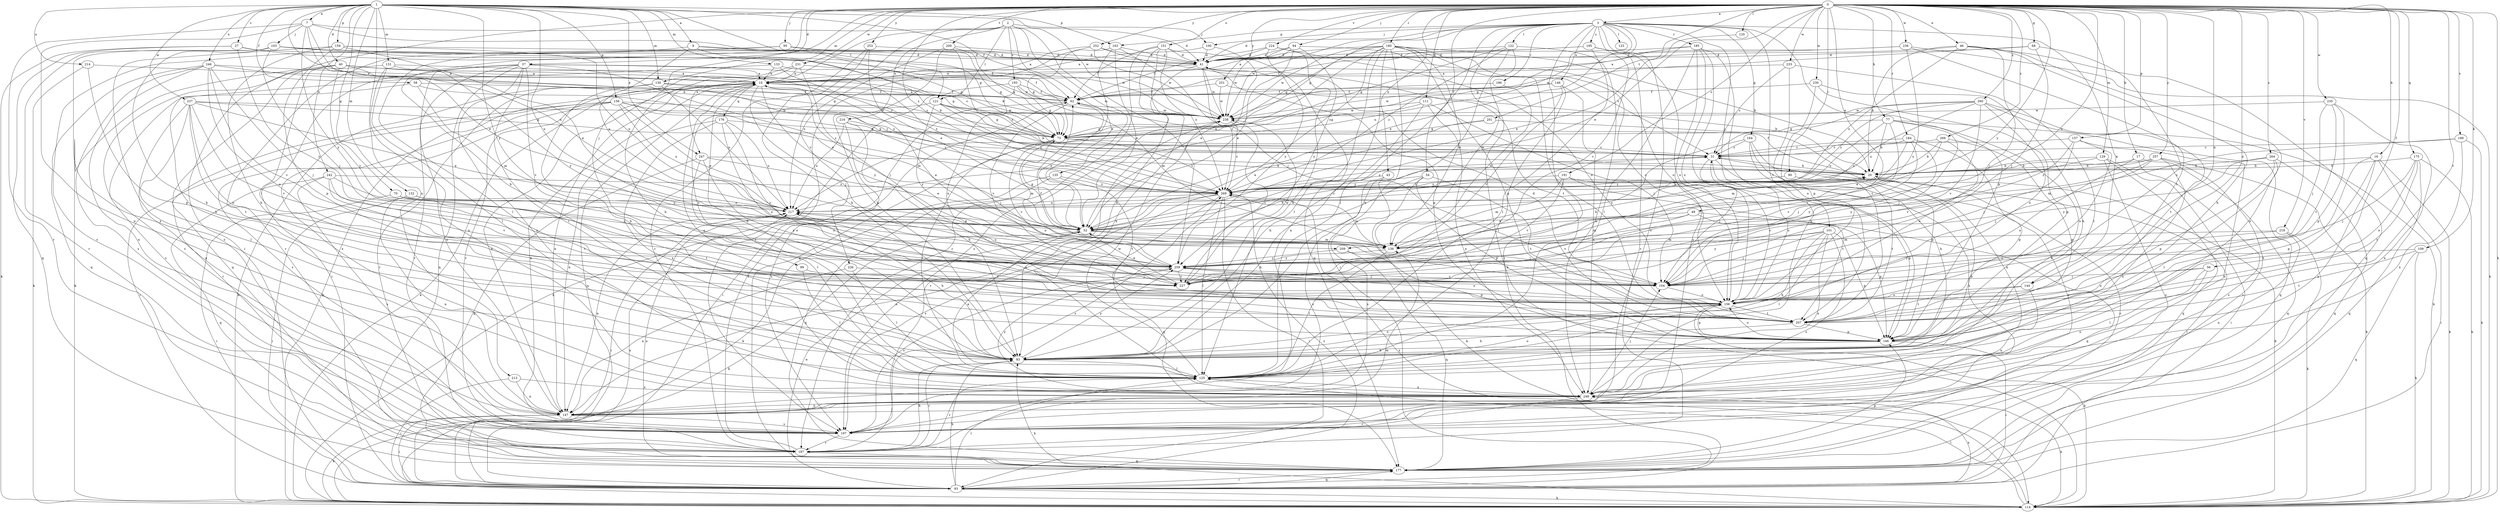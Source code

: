 strict digraph  {
0;
1;
2;
3;
7;
9;
10;
16;
17;
20;
27;
31;
37;
40;
41;
43;
46;
48;
52;
54;
56;
58;
62;
68;
70;
73;
77;
83;
90;
93;
94;
95;
99;
100;
101;
103;
104;
109;
111;
114;
120;
121;
122;
123;
125;
129;
130;
131;
132;
133;
135;
136;
144;
146;
147;
151;
156;
157;
158;
159;
163;
164;
166;
175;
176;
177;
180;
184;
185;
186;
187;
189;
191;
193;
195;
197;
200;
201;
207;
209;
213;
214;
216;
217;
218;
224;
226;
227;
230;
231;
233;
235;
236;
237;
238;
242;
246;
247;
248;
251;
252;
253;
257;
259;
260;
264;
266;
269;
0 -> 3  [label=a];
0 -> 16  [label=b];
0 -> 17  [label=b];
0 -> 37  [label=d];
0 -> 43  [label=e];
0 -> 46  [label=e];
0 -> 48  [label=e];
0 -> 52  [label=e];
0 -> 54  [label=f];
0 -> 56  [label=f];
0 -> 68  [label=g];
0 -> 77  [label=h];
0 -> 83  [label=h];
0 -> 90  [label=i];
0 -> 93  [label=i];
0 -> 94  [label=j];
0 -> 95  [label=j];
0 -> 99  [label=j];
0 -> 109  [label=k];
0 -> 111  [label=k];
0 -> 114  [label=k];
0 -> 120  [label=l];
0 -> 129  [label=m];
0 -> 130  [label=m];
0 -> 144  [label=n];
0 -> 151  [label=o];
0 -> 156  [label=o];
0 -> 157  [label=p];
0 -> 175  [label=q];
0 -> 180  [label=r];
0 -> 184  [label=r];
0 -> 189  [label=s];
0 -> 191  [label=s];
0 -> 200  [label=t];
0 -> 201  [label=t];
0 -> 207  [label=t];
0 -> 209  [label=u];
0 -> 218  [label=v];
0 -> 224  [label=v];
0 -> 230  [label=w];
0 -> 231  [label=w];
0 -> 233  [label=w];
0 -> 235  [label=w];
0 -> 236  [label=w];
0 -> 251  [label=y];
0 -> 252  [label=y];
0 -> 253  [label=y];
0 -> 257  [label=y];
0 -> 259  [label=y];
0 -> 260  [label=z];
0 -> 264  [label=z];
0 -> 266  [label=z];
0 -> 269  [label=z];
1 -> 7  [label=a];
1 -> 9  [label=a];
1 -> 20  [label=b];
1 -> 27  [label=c];
1 -> 40  [label=d];
1 -> 58  [label=f];
1 -> 62  [label=f];
1 -> 70  [label=g];
1 -> 121  [label=l];
1 -> 130  [label=m];
1 -> 131  [label=m];
1 -> 132  [label=m];
1 -> 133  [label=m];
1 -> 158  [label=p];
1 -> 159  [label=p];
1 -> 163  [label=p];
1 -> 209  [label=u];
1 -> 213  [label=u];
1 -> 214  [label=u];
1 -> 237  [label=w];
1 -> 238  [label=w];
1 -> 242  [label=x];
1 -> 246  [label=x];
1 -> 247  [label=x];
1 -> 259  [label=y];
2 -> 52  [label=e];
2 -> 100  [label=j];
2 -> 121  [label=l];
2 -> 135  [label=m];
2 -> 193  [label=s];
2 -> 216  [label=u];
2 -> 226  [label=v];
2 -> 247  [label=x];
2 -> 259  [label=y];
3 -> 41  [label=d];
3 -> 52  [label=e];
3 -> 73  [label=g];
3 -> 93  [label=i];
3 -> 100  [label=j];
3 -> 101  [label=j];
3 -> 114  [label=k];
3 -> 122  [label=l];
3 -> 123  [label=l];
3 -> 125  [label=l];
3 -> 144  [label=n];
3 -> 146  [label=n];
3 -> 163  [label=p];
3 -> 164  [label=p];
3 -> 166  [label=p];
3 -> 185  [label=r];
3 -> 186  [label=r];
3 -> 195  [label=s];
3 -> 197  [label=s];
3 -> 207  [label=t];
3 -> 217  [label=u];
3 -> 227  [label=v];
3 -> 238  [label=w];
7 -> 41  [label=d];
7 -> 52  [label=e];
7 -> 73  [label=g];
7 -> 103  [label=j];
7 -> 147  [label=n];
7 -> 187  [label=r];
7 -> 217  [label=u];
7 -> 259  [label=y];
9 -> 20  [label=b];
9 -> 41  [label=d];
9 -> 73  [label=g];
9 -> 197  [label=s];
9 -> 217  [label=u];
10 -> 62  [label=f];
10 -> 83  [label=h];
10 -> 104  [label=j];
10 -> 114  [label=k];
10 -> 136  [label=m];
10 -> 147  [label=n];
10 -> 176  [label=q];
10 -> 259  [label=y];
16 -> 20  [label=b];
16 -> 83  [label=h];
16 -> 93  [label=i];
16 -> 114  [label=k];
16 -> 166  [label=p];
16 -> 248  [label=x];
17 -> 20  [label=b];
17 -> 156  [label=o];
17 -> 177  [label=q];
17 -> 197  [label=s];
20 -> 62  [label=f];
20 -> 93  [label=i];
20 -> 114  [label=k];
20 -> 269  [label=z];
27 -> 41  [label=d];
27 -> 62  [label=f];
27 -> 114  [label=k];
27 -> 177  [label=q];
27 -> 259  [label=y];
31 -> 20  [label=b];
31 -> 104  [label=j];
31 -> 156  [label=o];
31 -> 197  [label=s];
37 -> 10  [label=a];
37 -> 52  [label=e];
37 -> 93  [label=i];
37 -> 125  [label=l];
37 -> 147  [label=n];
37 -> 177  [label=q];
37 -> 187  [label=r];
37 -> 227  [label=v];
37 -> 248  [label=x];
37 -> 269  [label=z];
40 -> 10  [label=a];
40 -> 31  [label=c];
40 -> 73  [label=g];
40 -> 114  [label=k];
40 -> 197  [label=s];
40 -> 207  [label=t];
40 -> 259  [label=y];
40 -> 269  [label=z];
41 -> 10  [label=a];
41 -> 166  [label=p];
41 -> 197  [label=s];
41 -> 207  [label=t];
41 -> 238  [label=w];
41 -> 269  [label=z];
43 -> 114  [label=k];
43 -> 197  [label=s];
43 -> 269  [label=z];
46 -> 20  [label=b];
46 -> 41  [label=d];
46 -> 83  [label=h];
46 -> 104  [label=j];
46 -> 177  [label=q];
46 -> 217  [label=u];
46 -> 248  [label=x];
48 -> 52  [label=e];
48 -> 136  [label=m];
48 -> 166  [label=p];
48 -> 177  [label=q];
48 -> 227  [label=v];
52 -> 20  [label=b];
52 -> 31  [label=c];
52 -> 73  [label=g];
52 -> 104  [label=j];
52 -> 114  [label=k];
52 -> 136  [label=m];
54 -> 83  [label=h];
54 -> 166  [label=p];
54 -> 197  [label=s];
54 -> 207  [label=t];
54 -> 269  [label=z];
56 -> 104  [label=j];
56 -> 125  [label=l];
56 -> 156  [label=o];
56 -> 248  [label=x];
58 -> 62  [label=f];
58 -> 136  [label=m];
58 -> 197  [label=s];
58 -> 269  [label=z];
62 -> 10  [label=a];
62 -> 52  [label=e];
62 -> 93  [label=i];
62 -> 227  [label=v];
62 -> 238  [label=w];
68 -> 41  [label=d];
68 -> 104  [label=j];
68 -> 156  [label=o];
68 -> 238  [label=w];
70 -> 93  [label=i];
70 -> 207  [label=t];
70 -> 217  [label=u];
70 -> 259  [label=y];
73 -> 31  [label=c];
73 -> 125  [label=l];
73 -> 136  [label=m];
73 -> 227  [label=v];
73 -> 269  [label=z];
77 -> 20  [label=b];
77 -> 73  [label=g];
77 -> 104  [label=j];
77 -> 177  [label=q];
77 -> 217  [label=u];
77 -> 227  [label=v];
77 -> 248  [label=x];
83 -> 125  [label=l];
83 -> 156  [label=o];
83 -> 187  [label=r];
83 -> 259  [label=y];
90 -> 207  [label=t];
90 -> 269  [label=z];
93 -> 10  [label=a];
93 -> 52  [label=e];
93 -> 83  [label=h];
93 -> 114  [label=k];
93 -> 125  [label=l];
93 -> 177  [label=q];
93 -> 217  [label=u];
93 -> 248  [label=x];
93 -> 269  [label=z];
94 -> 10  [label=a];
94 -> 41  [label=d];
94 -> 52  [label=e];
94 -> 156  [label=o];
94 -> 238  [label=w];
94 -> 259  [label=y];
95 -> 41  [label=d];
95 -> 73  [label=g];
95 -> 125  [label=l];
95 -> 187  [label=r];
99 -> 125  [label=l];
99 -> 227  [label=v];
100 -> 10  [label=a];
100 -> 41  [label=d];
100 -> 52  [label=e];
101 -> 83  [label=h];
101 -> 104  [label=j];
101 -> 125  [label=l];
101 -> 136  [label=m];
101 -> 166  [label=p];
101 -> 197  [label=s];
101 -> 248  [label=x];
101 -> 259  [label=y];
103 -> 31  [label=c];
103 -> 41  [label=d];
103 -> 83  [label=h];
103 -> 104  [label=j];
103 -> 187  [label=r];
103 -> 238  [label=w];
103 -> 248  [label=x];
104 -> 62  [label=f];
104 -> 156  [label=o];
104 -> 259  [label=y];
109 -> 114  [label=k];
109 -> 177  [label=q];
109 -> 207  [label=t];
109 -> 259  [label=y];
111 -> 73  [label=g];
111 -> 83  [label=h];
111 -> 104  [label=j];
111 -> 238  [label=w];
111 -> 248  [label=x];
114 -> 10  [label=a];
114 -> 83  [label=h];
114 -> 125  [label=l];
114 -> 269  [label=z];
120 -> 52  [label=e];
121 -> 20  [label=b];
121 -> 73  [label=g];
121 -> 156  [label=o];
121 -> 238  [label=w];
121 -> 259  [label=y];
121 -> 269  [label=z];
122 -> 41  [label=d];
122 -> 73  [label=g];
122 -> 83  [label=h];
122 -> 136  [label=m];
122 -> 248  [label=x];
122 -> 269  [label=z];
125 -> 10  [label=a];
125 -> 20  [label=b];
125 -> 52  [label=e];
125 -> 156  [label=o];
125 -> 187  [label=r];
125 -> 238  [label=w];
125 -> 248  [label=x];
129 -> 20  [label=b];
129 -> 93  [label=i];
129 -> 177  [label=q];
129 -> 197  [label=s];
129 -> 259  [label=y];
130 -> 62  [label=f];
130 -> 83  [label=h];
130 -> 114  [label=k];
130 -> 187  [label=r];
130 -> 217  [label=u];
130 -> 238  [label=w];
131 -> 10  [label=a];
131 -> 125  [label=l];
131 -> 177  [label=q];
131 -> 248  [label=x];
131 -> 259  [label=y];
132 -> 93  [label=i];
132 -> 147  [label=n];
132 -> 217  [label=u];
132 -> 259  [label=y];
133 -> 10  [label=a];
133 -> 31  [label=c];
133 -> 83  [label=h];
133 -> 238  [label=w];
135 -> 114  [label=k];
135 -> 177  [label=q];
135 -> 207  [label=t];
135 -> 269  [label=z];
136 -> 20  [label=b];
136 -> 125  [label=l];
136 -> 217  [label=u];
136 -> 259  [label=y];
144 -> 147  [label=n];
144 -> 156  [label=o];
144 -> 207  [label=t];
146 -> 62  [label=f];
146 -> 125  [label=l];
146 -> 227  [label=v];
146 -> 238  [label=w];
146 -> 248  [label=x];
147 -> 10  [label=a];
147 -> 93  [label=i];
147 -> 114  [label=k];
147 -> 197  [label=s];
151 -> 41  [label=d];
151 -> 62  [label=f];
151 -> 83  [label=h];
151 -> 177  [label=q];
151 -> 187  [label=r];
151 -> 248  [label=x];
151 -> 269  [label=z];
156 -> 31  [label=c];
156 -> 114  [label=k];
156 -> 166  [label=p];
156 -> 207  [label=t];
157 -> 31  [label=c];
157 -> 104  [label=j];
157 -> 147  [label=n];
157 -> 156  [label=o];
157 -> 227  [label=v];
158 -> 31  [label=c];
158 -> 52  [label=e];
158 -> 93  [label=i];
158 -> 187  [label=r];
158 -> 197  [label=s];
158 -> 217  [label=u];
158 -> 238  [label=w];
158 -> 248  [label=x];
158 -> 269  [label=z];
159 -> 41  [label=d];
159 -> 52  [label=e];
159 -> 83  [label=h];
159 -> 166  [label=p];
159 -> 197  [label=s];
159 -> 217  [label=u];
163 -> 41  [label=d];
163 -> 52  [label=e];
163 -> 73  [label=g];
163 -> 104  [label=j];
163 -> 177  [label=q];
164 -> 31  [label=c];
164 -> 83  [label=h];
164 -> 166  [label=p];
164 -> 197  [label=s];
164 -> 259  [label=y];
166 -> 83  [label=h];
166 -> 93  [label=i];
166 -> 156  [label=o];
175 -> 20  [label=b];
175 -> 104  [label=j];
175 -> 114  [label=k];
175 -> 156  [label=o];
175 -> 177  [label=q];
175 -> 207  [label=t];
176 -> 73  [label=g];
176 -> 147  [label=n];
176 -> 156  [label=o];
176 -> 217  [label=u];
176 -> 227  [label=v];
176 -> 248  [label=x];
177 -> 31  [label=c];
177 -> 93  [label=i];
177 -> 166  [label=p];
177 -> 217  [label=u];
180 -> 20  [label=b];
180 -> 41  [label=d];
180 -> 73  [label=g];
180 -> 93  [label=i];
180 -> 125  [label=l];
180 -> 136  [label=m];
180 -> 147  [label=n];
180 -> 156  [label=o];
180 -> 166  [label=p];
180 -> 207  [label=t];
180 -> 217  [label=u];
180 -> 238  [label=w];
180 -> 269  [label=z];
184 -> 31  [label=c];
184 -> 104  [label=j];
184 -> 136  [label=m];
184 -> 166  [label=p];
184 -> 227  [label=v];
184 -> 269  [label=z];
185 -> 41  [label=d];
185 -> 73  [label=g];
185 -> 125  [label=l];
185 -> 156  [label=o];
185 -> 166  [label=p];
185 -> 197  [label=s];
185 -> 248  [label=x];
186 -> 62  [label=f];
186 -> 136  [label=m];
187 -> 62  [label=f];
187 -> 83  [label=h];
187 -> 136  [label=m];
187 -> 177  [label=q];
189 -> 31  [label=c];
189 -> 114  [label=k];
189 -> 136  [label=m];
189 -> 248  [label=x];
191 -> 136  [label=m];
191 -> 166  [label=p];
191 -> 207  [label=t];
191 -> 227  [label=v];
191 -> 269  [label=z];
193 -> 62  [label=f];
193 -> 73  [label=g];
193 -> 114  [label=k];
193 -> 136  [label=m];
193 -> 156  [label=o];
195 -> 41  [label=d];
195 -> 62  [label=f];
195 -> 125  [label=l];
195 -> 156  [label=o];
195 -> 187  [label=r];
197 -> 10  [label=a];
197 -> 187  [label=r];
197 -> 269  [label=z];
200 -> 41  [label=d];
200 -> 73  [label=g];
200 -> 83  [label=h];
200 -> 217  [label=u];
200 -> 269  [label=z];
201 -> 52  [label=e];
201 -> 73  [label=g];
201 -> 147  [label=n];
207 -> 41  [label=d];
207 -> 83  [label=h];
207 -> 166  [label=p];
207 -> 217  [label=u];
209 -> 166  [label=p];
209 -> 177  [label=q];
209 -> 259  [label=y];
213 -> 93  [label=i];
213 -> 147  [label=n];
213 -> 248  [label=x];
214 -> 10  [label=a];
214 -> 114  [label=k];
214 -> 166  [label=p];
216 -> 73  [label=g];
216 -> 83  [label=h];
216 -> 104  [label=j];
216 -> 197  [label=s];
216 -> 217  [label=u];
217 -> 52  [label=e];
217 -> 83  [label=h];
217 -> 93  [label=i];
217 -> 147  [label=n];
218 -> 104  [label=j];
218 -> 114  [label=k];
218 -> 136  [label=m];
218 -> 147  [label=n];
224 -> 41  [label=d];
224 -> 62  [label=f];
224 -> 83  [label=h];
224 -> 156  [label=o];
224 -> 259  [label=y];
226 -> 104  [label=j];
226 -> 125  [label=l];
226 -> 147  [label=n];
227 -> 52  [label=e];
227 -> 238  [label=w];
230 -> 62  [label=f];
230 -> 83  [label=h];
230 -> 156  [label=o];
230 -> 166  [label=p];
231 -> 10  [label=a];
231 -> 62  [label=f];
231 -> 83  [label=h];
231 -> 104  [label=j];
231 -> 187  [label=r];
233 -> 10  [label=a];
233 -> 31  [label=c];
233 -> 125  [label=l];
233 -> 207  [label=t];
235 -> 104  [label=j];
235 -> 147  [label=n];
235 -> 166  [label=p];
235 -> 207  [label=t];
235 -> 238  [label=w];
236 -> 10  [label=a];
236 -> 41  [label=d];
236 -> 114  [label=k];
236 -> 207  [label=t];
236 -> 259  [label=y];
237 -> 52  [label=e];
237 -> 73  [label=g];
237 -> 125  [label=l];
237 -> 147  [label=n];
237 -> 156  [label=o];
237 -> 207  [label=t];
237 -> 227  [label=v];
237 -> 238  [label=w];
238 -> 73  [label=g];
238 -> 187  [label=r];
238 -> 227  [label=v];
238 -> 269  [label=z];
242 -> 177  [label=q];
242 -> 197  [label=s];
242 -> 207  [label=t];
242 -> 227  [label=v];
242 -> 259  [label=y];
242 -> 269  [label=z];
246 -> 10  [label=a];
246 -> 73  [label=g];
246 -> 104  [label=j];
246 -> 147  [label=n];
246 -> 156  [label=o];
246 -> 177  [label=q];
246 -> 197  [label=s];
246 -> 227  [label=v];
247 -> 20  [label=b];
247 -> 52  [label=e];
247 -> 125  [label=l];
247 -> 156  [label=o];
247 -> 177  [label=q];
248 -> 104  [label=j];
248 -> 114  [label=k];
248 -> 147  [label=n];
248 -> 187  [label=r];
248 -> 259  [label=y];
251 -> 20  [label=b];
251 -> 62  [label=f];
251 -> 238  [label=w];
252 -> 10  [label=a];
252 -> 31  [label=c];
252 -> 41  [label=d];
252 -> 197  [label=s];
252 -> 238  [label=w];
253 -> 41  [label=d];
253 -> 52  [label=e];
253 -> 83  [label=h];
253 -> 187  [label=r];
257 -> 20  [label=b];
257 -> 104  [label=j];
257 -> 114  [label=k];
257 -> 197  [label=s];
257 -> 248  [label=x];
257 -> 259  [label=y];
257 -> 269  [label=z];
259 -> 10  [label=a];
259 -> 104  [label=j];
259 -> 156  [label=o];
259 -> 197  [label=s];
259 -> 217  [label=u];
259 -> 227  [label=v];
260 -> 31  [label=c];
260 -> 114  [label=k];
260 -> 156  [label=o];
260 -> 207  [label=t];
260 -> 217  [label=u];
260 -> 227  [label=v];
260 -> 238  [label=w];
260 -> 269  [label=z];
264 -> 20  [label=b];
264 -> 125  [label=l];
264 -> 166  [label=p];
264 -> 177  [label=q];
264 -> 259  [label=y];
266 -> 20  [label=b];
266 -> 31  [label=c];
266 -> 52  [label=e];
266 -> 156  [label=o];
266 -> 166  [label=p];
269 -> 20  [label=b];
269 -> 31  [label=c];
269 -> 93  [label=i];
269 -> 125  [label=l];
269 -> 136  [label=m];
269 -> 147  [label=n];
269 -> 177  [label=q];
269 -> 197  [label=s];
269 -> 217  [label=u];
}
